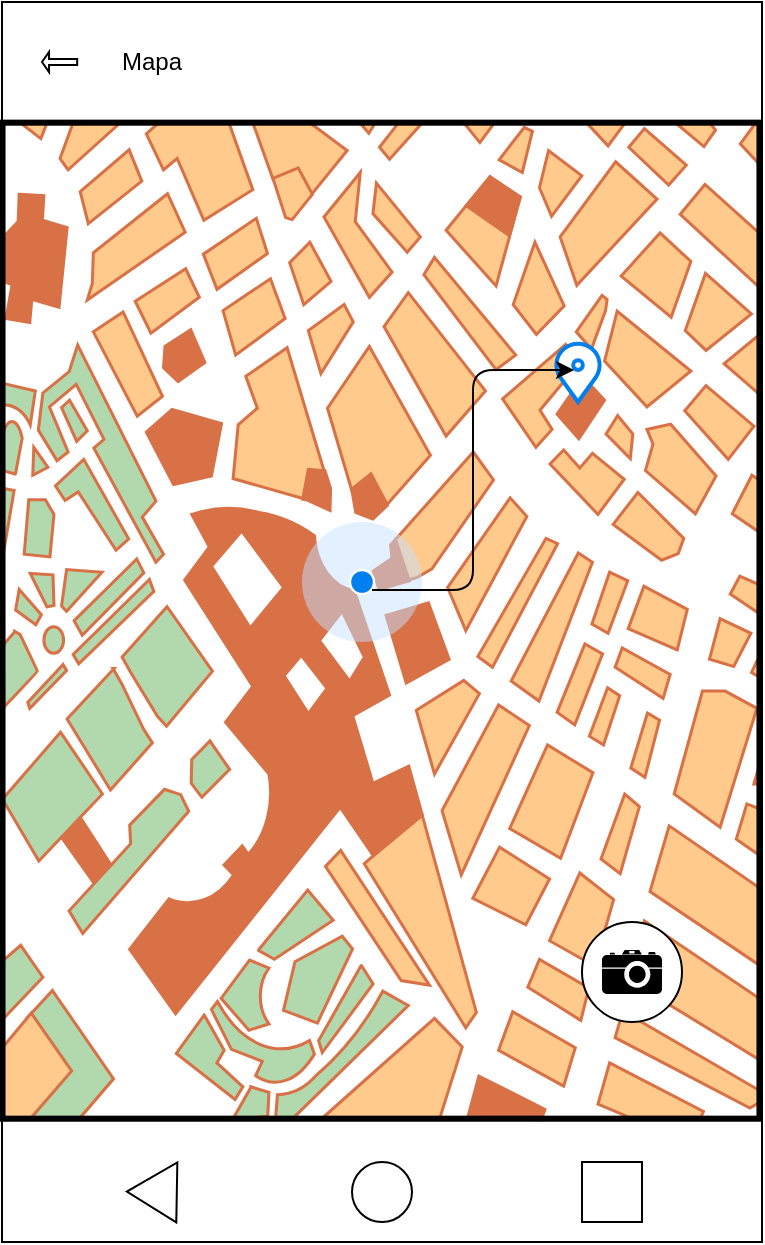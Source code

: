 <mxfile version="13.6.6" type="github">
  <diagram id="F2CDSUy3b4C9-BUt5GaC" name="Page-1">
    <mxGraphModel dx="1422" dy="794" grid="1" gridSize="10" guides="1" tooltips="1" connect="1" arrows="1" fold="1" page="1" pageScale="1" pageWidth="827" pageHeight="1169" math="0" shadow="0">
      <root>
        <mxCell id="0" />
        <mxCell id="1" parent="0" />
        <mxCell id="lRf1ZTpZBx-51AyblKhx-1" value="" style="rounded=0;whiteSpace=wrap;html=1;" vertex="1" parent="1">
          <mxGeometry x="40" y="40" width="380" height="620" as="geometry" />
        </mxCell>
        <mxCell id="lRf1ZTpZBx-51AyblKhx-2" value="" style="rounded=0;whiteSpace=wrap;html=1;" vertex="1" parent="1">
          <mxGeometry x="40" y="40" width="380" height="60" as="geometry" />
        </mxCell>
        <mxCell id="lRf1ZTpZBx-51AyblKhx-3" value="Mapa" style="text;html=1;strokeColor=none;fillColor=none;align=center;verticalAlign=middle;whiteSpace=wrap;rounded=0;" vertex="1" parent="1">
          <mxGeometry x="70" y="50" width="90" height="40" as="geometry" />
        </mxCell>
        <mxCell id="lRf1ZTpZBx-51AyblKhx-4" value="" style="ellipse;whiteSpace=wrap;html=1;aspect=fixed;" vertex="1" parent="1">
          <mxGeometry x="215" y="620" width="30" height="30" as="geometry" />
        </mxCell>
        <mxCell id="lRf1ZTpZBx-51AyblKhx-5" value="" style="triangle;whiteSpace=wrap;html=1;rotation=-179;" vertex="1" parent="1">
          <mxGeometry x="102.41" y="620" width="25" height="30" as="geometry" />
        </mxCell>
        <mxCell id="lRf1ZTpZBx-51AyblKhx-6" value="" style="whiteSpace=wrap;html=1;aspect=fixed;" vertex="1" parent="1">
          <mxGeometry x="330" y="620" width="30" height="30" as="geometry" />
        </mxCell>
        <mxCell id="lRf1ZTpZBx-51AyblKhx-7" value="" style="shape=singleArrow;direction=west;whiteSpace=wrap;html=1;" vertex="1" parent="1">
          <mxGeometry x="60" y="65" width="17.59" height="10" as="geometry" />
        </mxCell>
        <mxCell id="lRf1ZTpZBx-51AyblKhx-17" value="Actor" style="shape=umlActor;verticalLabelPosition=bottom;verticalAlign=top;html=1;outlineConnect=0;fontSize=1;" vertex="1" parent="1">
          <mxGeometry x="215" y="400" width="30" height="60" as="geometry" />
        </mxCell>
        <mxCell id="lRf1ZTpZBx-51AyblKhx-18" value="" style="curved=1;endArrow=classic;html=1;fontSize=1;entryX=0.5;entryY=1;entryDx=0;entryDy=0;" edge="1" parent="1" source="lRf1ZTpZBx-51AyblKhx-17" target="lRf1ZTpZBx-51AyblKhx-19">
          <mxGeometry width="50" height="50" relative="1" as="geometry">
            <mxPoint x="390" y="430" as="sourcePoint" />
            <mxPoint x="440" y="380" as="targetPoint" />
            <Array as="points">
              <mxPoint x="440" y="430" />
              <mxPoint x="280" y="370" />
            </Array>
          </mxGeometry>
        </mxCell>
        <mxCell id="lRf1ZTpZBx-51AyblKhx-19" value="" style="triangle;whiteSpace=wrap;html=1;fontSize=1;rotation=90;" vertex="1" parent="1">
          <mxGeometry x="320" y="250" width="20" height="30" as="geometry" />
        </mxCell>
        <mxCell id="lRf1ZTpZBx-51AyblKhx-20" value="" style="verticalLabelPosition=bottom;shadow=0;dashed=0;align=center;html=1;verticalAlign=top;strokeWidth=1;shape=mxgraph.mockup.misc.map;fontSize=1;" vertex="1" parent="1">
          <mxGeometry x="40" y="100" width="380" height="500" as="geometry" />
        </mxCell>
        <mxCell id="lRf1ZTpZBx-51AyblKhx-15" value="" style="ellipse;whiteSpace=wrap;html=1;aspect=fixed;" vertex="1" parent="1">
          <mxGeometry x="330" y="500" width="50" height="50" as="geometry" />
        </mxCell>
        <mxCell id="lRf1ZTpZBx-51AyblKhx-21" value="" style="shape=mxgraph.signs.tech.camera_2;html=1;fillColor=#000000;strokeColor=none;verticalLabelPosition=bottom;verticalAlign=top;align=center;fontSize=1;" vertex="1" parent="1">
          <mxGeometry x="340" y="514" width="30" height="22" as="geometry" />
        </mxCell>
        <mxCell id="lRf1ZTpZBx-51AyblKhx-22" value="" style="html=1;verticalLabelPosition=bottom;align=center;labelBackgroundColor=#ffffff;verticalAlign=top;strokeWidth=2;strokeColor=#0080F0;shadow=0;dashed=0;shape=mxgraph.ios7.icons.location;fontSize=1;" vertex="1" parent="1">
          <mxGeometry x="316" y="210" width="24" height="30" as="geometry" />
        </mxCell>
        <mxCell id="lRf1ZTpZBx-51AyblKhx-23" value="" style="html=1;verticalLabelPosition=bottom;labelBackgroundColor=#ffffff;verticalAlign=top;shadow=0;dashed=0;strokeWidth=2;shape=mxgraph.ios7.misc.current_location;strokeColor=#ffffff;fillColor=#0080F0;fontSize=1;" vertex="1" parent="1">
          <mxGeometry x="190" y="300" width="60" height="60" as="geometry" />
        </mxCell>
        <mxCell id="lRf1ZTpZBx-51AyblKhx-25" value="" style="edgeStyle=elbowEdgeStyle;elbow=horizontal;endArrow=classic;html=1;fontSize=1;exitX=0.583;exitY=0.567;exitDx=0;exitDy=0;exitPerimeter=0;entryX=0.417;entryY=0.467;entryDx=0;entryDy=0;entryPerimeter=0;" edge="1" parent="1" source="lRf1ZTpZBx-51AyblKhx-23" target="lRf1ZTpZBx-51AyblKhx-22">
          <mxGeometry width="50" height="50" relative="1" as="geometry">
            <mxPoint x="390" y="430" as="sourcePoint" />
            <mxPoint x="440" y="380" as="targetPoint" />
          </mxGeometry>
        </mxCell>
      </root>
    </mxGraphModel>
  </diagram>
</mxfile>
